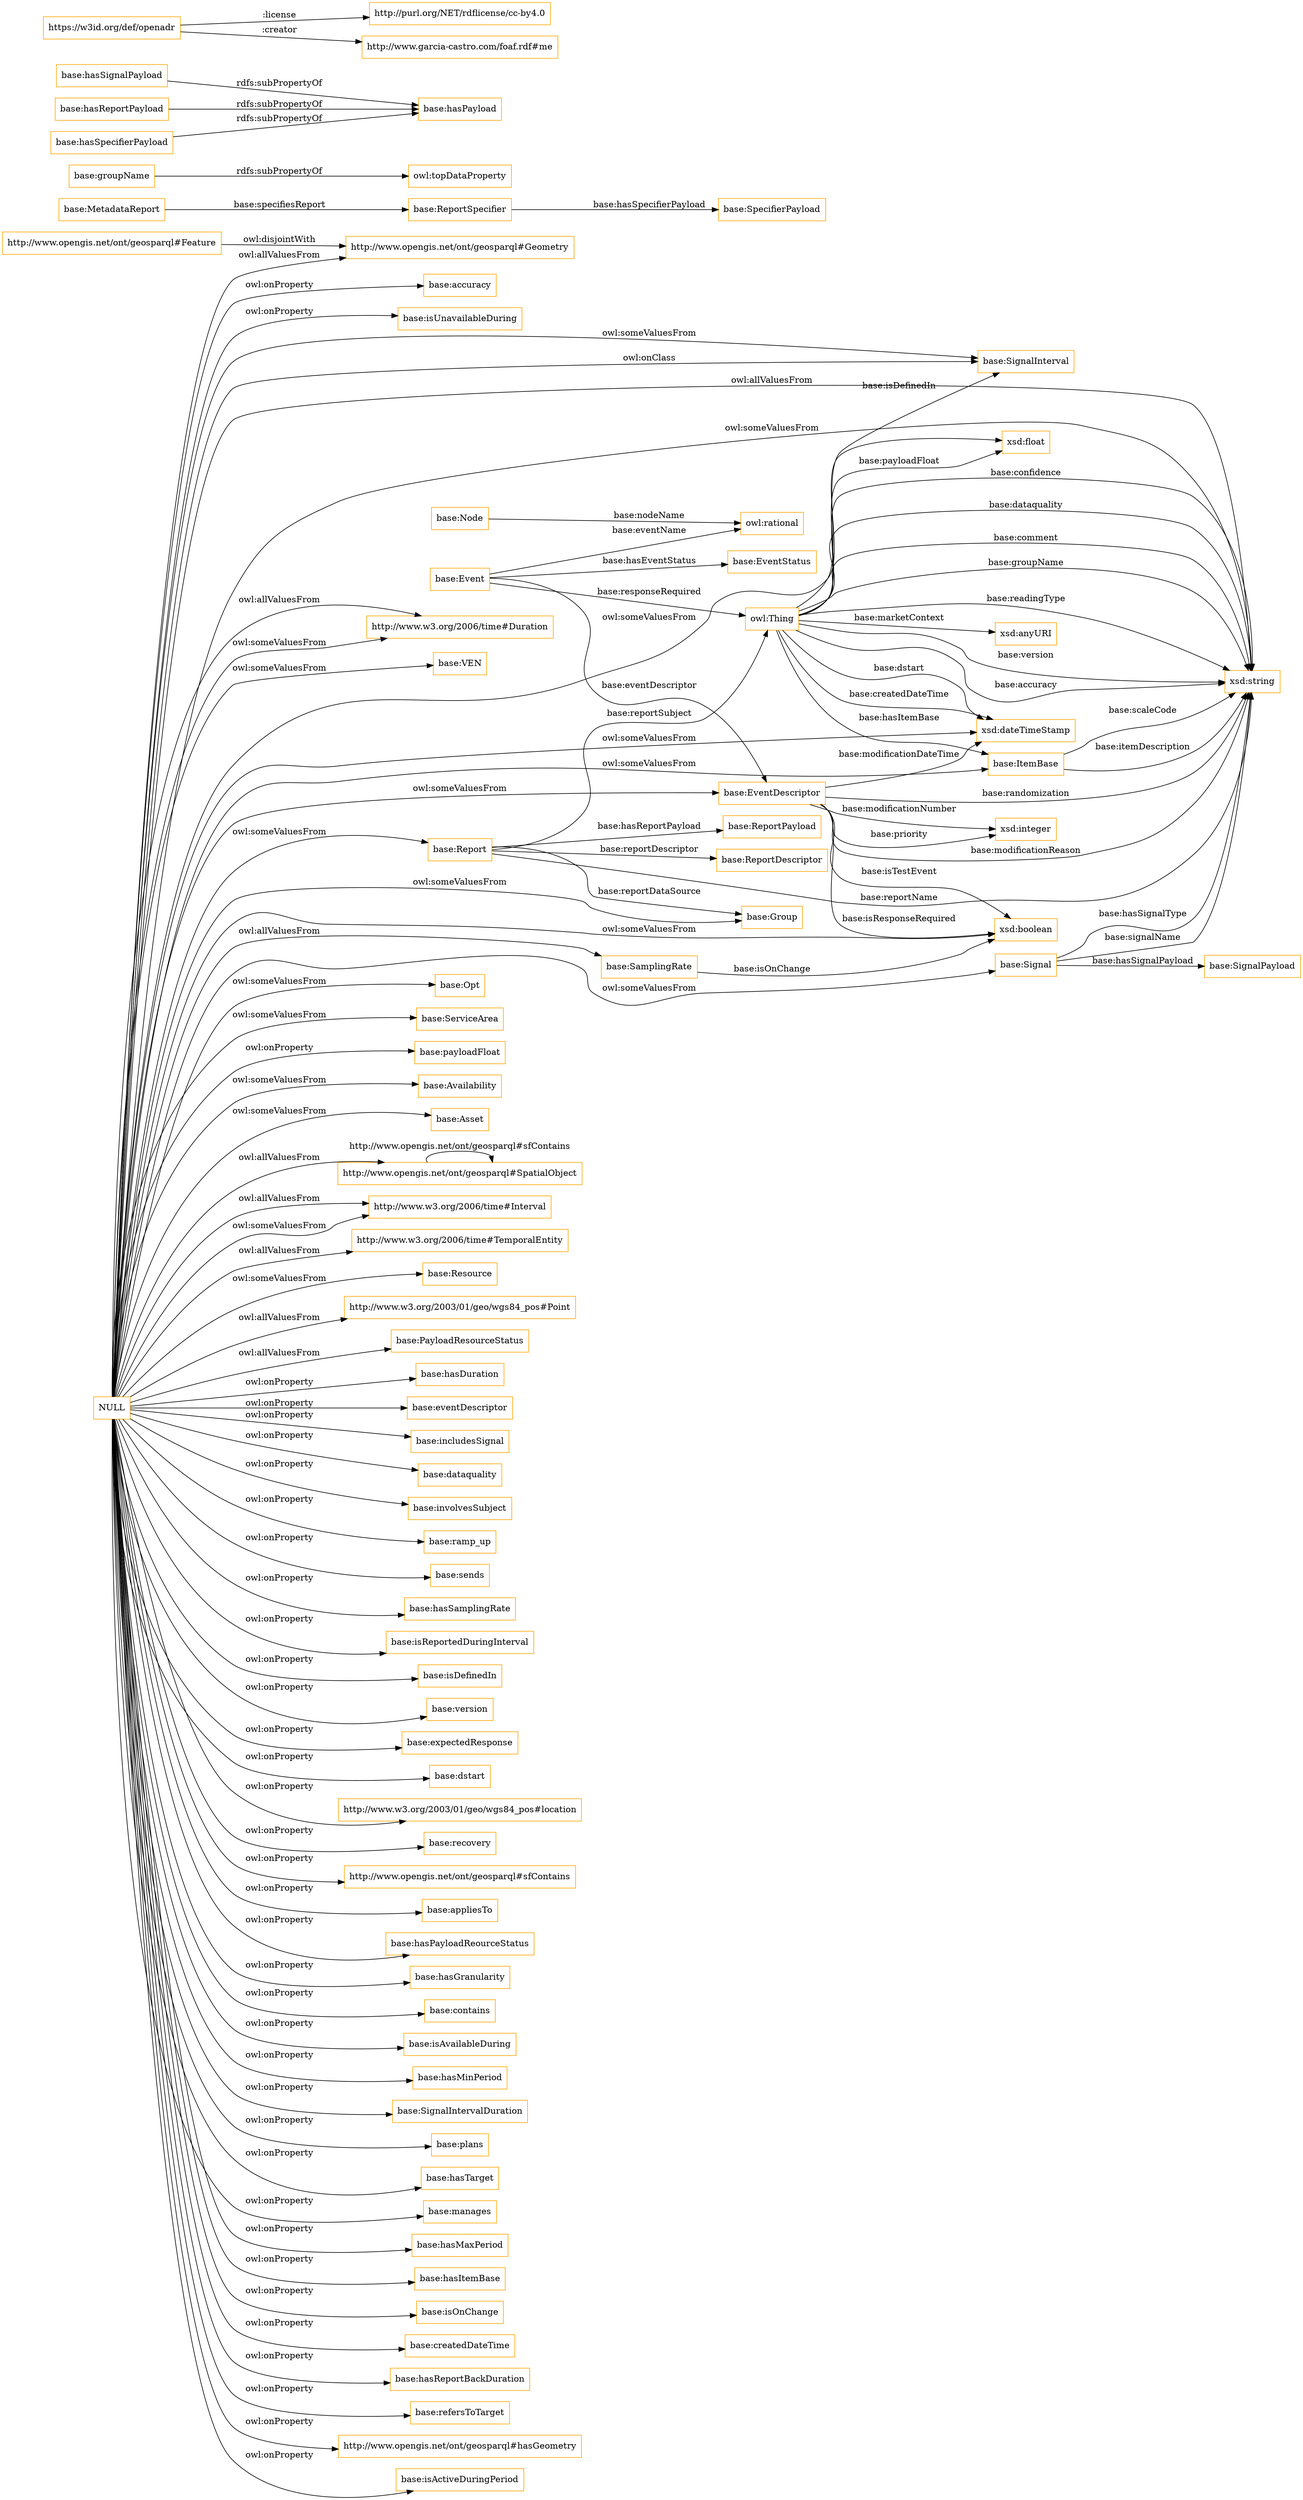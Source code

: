 digraph ar2dtool_diagram { 
rankdir=LR;
size="1501"
node [shape = rectangle, color="orange"]; "base:SignalInterval" "http://www.w3.org/2006/time#Duration" "base:VEN" "base:Signal" "base:Opt" "base:ItemBase" "base:EventStatus" "base:ReportSpecifier" "base:ServiceArea" "base:ReportDescriptor" "base:SamplingRate" "base:Group" "base:Node" "http://www.opengis.net/ont/geosparql#Geometry" "base:Availability" "base:Asset" "base:SpecifierPayload" "http://www.opengis.net/ont/geosparql#SpatialObject" "base:Event" "http://www.w3.org/2006/time#Interval" "http://www.w3.org/2006/time#TemporalEntity" "base:SignalPayload" "base:Resource" "base:EventDescriptor" "http://www.opengis.net/ont/geosparql#Feature" "base:ReportPayload" "http://www.w3.org/2003/01/geo/wgs84_pos#Point" "base:MetadataReport" "base:PayloadResourceStatus" "base:Report" ; /*classes style*/
	"http://www.opengis.net/ont/geosparql#Feature" -> "http://www.opengis.net/ont/geosparql#Geometry" [ label = "owl:disjointWith" ];
	"base:groupName" -> "owl:topDataProperty" [ label = "rdfs:subPropertyOf" ];
	"NULL" -> "base:hasDuration" [ label = "owl:onProperty" ];
	"NULL" -> "base:Signal" [ label = "owl:someValuesFrom" ];
	"NULL" -> "base:eventDescriptor" [ label = "owl:onProperty" ];
	"NULL" -> "base:includesSignal" [ label = "owl:onProperty" ];
	"NULL" -> "base:Resource" [ label = "owl:someValuesFrom" ];
	"NULL" -> "http://www.w3.org/2006/time#TemporalEntity" [ label = "owl:allValuesFrom" ];
	"NULL" -> "base:dataquality" [ label = "owl:onProperty" ];
	"NULL" -> "xsd:float" [ label = "owl:someValuesFrom" ];
	"NULL" -> "base:involvesSubject" [ label = "owl:onProperty" ];
	"NULL" -> "base:ramp_up" [ label = "owl:onProperty" ];
	"NULL" -> "xsd:string" [ label = "owl:allValuesFrom" ];
	"NULL" -> "base:sends" [ label = "owl:onProperty" ];
	"NULL" -> "xsd:dateTimeStamp" [ label = "owl:someValuesFrom" ];
	"NULL" -> "base:hasSamplingRate" [ label = "owl:onProperty" ];
	"NULL" -> "http://www.w3.org/2006/time#Duration" [ label = "owl:someValuesFrom" ];
	"NULL" -> "base:isReportedDuringInterval" [ label = "owl:onProperty" ];
	"NULL" -> "base:EventDescriptor" [ label = "owl:someValuesFrom" ];
	"NULL" -> "base:isDefinedIn" [ label = "owl:onProperty" ];
	"NULL" -> "xsd:boolean" [ label = "owl:someValuesFrom" ];
	"NULL" -> "base:version" [ label = "owl:onProperty" ];
	"NULL" -> "base:expectedResponse" [ label = "owl:onProperty" ];
	"NULL" -> "base:Availability" [ label = "owl:someValuesFrom" ];
	"NULL" -> "base:dstart" [ label = "owl:onProperty" ];
	"NULL" -> "http://www.w3.org/2003/01/geo/wgs84_pos#location" [ label = "owl:onProperty" ];
	"NULL" -> "base:recovery" [ label = "owl:onProperty" ];
	"NULL" -> "http://www.w3.org/2006/time#Interval" [ label = "owl:allValuesFrom" ];
	"NULL" -> "http://www.opengis.net/ont/geosparql#sfContains" [ label = "owl:onProperty" ];
	"NULL" -> "base:appliesTo" [ label = "owl:onProperty" ];
	"NULL" -> "base:hasPayloadReourceStatus" [ label = "owl:onProperty" ];
	"NULL" -> "base:hasGranularity" [ label = "owl:onProperty" ];
	"NULL" -> "base:contains" [ label = "owl:onProperty" ];
	"NULL" -> "base:isAvailableDuring" [ label = "owl:onProperty" ];
	"NULL" -> "base:hasMinPeriod" [ label = "owl:onProperty" ];
	"NULL" -> "base:Report" [ label = "owl:someValuesFrom" ];
	"NULL" -> "base:SamplingRate" [ label = "owl:allValuesFrom" ];
	"NULL" -> "http://www.opengis.net/ont/geosparql#SpatialObject" [ label = "owl:allValuesFrom" ];
	"NULL" -> "base:SignalIntervalDuration" [ label = "owl:onProperty" ];
	"NULL" -> "base:plans" [ label = "owl:onProperty" ];
	"NULL" -> "base:hasTarget" [ label = "owl:onProperty" ];
	"NULL" -> "http://www.w3.org/2003/01/geo/wgs84_pos#Point" [ label = "owl:allValuesFrom" ];
	"NULL" -> "base:ItemBase" [ label = "owl:someValuesFrom" ];
	"NULL" -> "base:manages" [ label = "owl:onProperty" ];
	"NULL" -> "base:hasMaxPeriod" [ label = "owl:onProperty" ];
	"NULL" -> "base:ServiceArea" [ label = "owl:someValuesFrom" ];
	"NULL" -> "http://www.opengis.net/ont/geosparql#Geometry" [ label = "owl:allValuesFrom" ];
	"NULL" -> "base:hasItemBase" [ label = "owl:onProperty" ];
	"NULL" -> "base:isOnChange" [ label = "owl:onProperty" ];
	"NULL" -> "base:VEN" [ label = "owl:someValuesFrom" ];
	"NULL" -> "base:SignalInterval" [ label = "owl:someValuesFrom" ];
	"NULL" -> "base:PayloadResourceStatus" [ label = "owl:allValuesFrom" ];
	"NULL" -> "base:createdDateTime" [ label = "owl:onProperty" ];
	"NULL" -> "http://www.w3.org/2006/time#Duration" [ label = "owl:allValuesFrom" ];
	"NULL" -> "base:hasReportBackDuration" [ label = "owl:onProperty" ];
	"NULL" -> "base:refersToTarget" [ label = "owl:onProperty" ];
	"NULL" -> "base:Opt" [ label = "owl:someValuesFrom" ];
	"NULL" -> "base:Group" [ label = "owl:someValuesFrom" ];
	"NULL" -> "http://www.opengis.net/ont/geosparql#hasGeometry" [ label = "owl:onProperty" ];
	"NULL" -> "base:Asset" [ label = "owl:someValuesFrom" ];
	"NULL" -> "base:isActiveDuringPeriod" [ label = "owl:onProperty" ];
	"NULL" -> "base:accuracy" [ label = "owl:onProperty" ];
	"NULL" -> "http://www.w3.org/2006/time#Interval" [ label = "owl:someValuesFrom" ];
	"NULL" -> "base:isUnavailableDuring" [ label = "owl:onProperty" ];
	"NULL" -> "base:SignalInterval" [ label = "owl:onClass" ];
	"NULL" -> "xsd:string" [ label = "owl:someValuesFrom" ];
	"NULL" -> "base:payloadFloat" [ label = "owl:onProperty" ];
	"base:hasSignalPayload" -> "base:hasPayload" [ label = "rdfs:subPropertyOf" ];
	"base:hasReportPayload" -> "base:hasPayload" [ label = "rdfs:subPropertyOf" ];
	"https://w3id.org/def/openadr" -> "http://purl.org/NET/rdflicense/cc-by4.0" [ label = ":license" ];
	"https://w3id.org/def/openadr" -> "http://www.garcia-castro.com/foaf.rdf#me" [ label = ":creator" ];
	"base:hasSpecifierPayload" -> "base:hasPayload" [ label = "rdfs:subPropertyOf" ];
	"owl:Thing" -> "xsd:string" [ label = "base:confidence" ];
	"owl:Thing" -> "xsd:dateTimeStamp" [ label = "base:dstart" ];
	"base:Report" -> "owl:Thing" [ label = "base:reportSubject" ];
	"owl:Thing" -> "xsd:string" [ label = "base:dataquality" ];
	"base:Signal" -> "xsd:string" [ label = "base:signalName" ];
	"owl:Thing" -> "base:ItemBase" [ label = "base:hasItemBase" ];
	"owl:Thing" -> "xsd:string" [ label = "base:comment" ];
	"base:EventDescriptor" -> "xsd:dateTimeStamp" [ label = "base:modificationDateTime" ];
	"owl:Thing" -> "xsd:float" [ label = "base:payloadFloat" ];
	"http://www.opengis.net/ont/geosparql#SpatialObject" -> "http://www.opengis.net/ont/geosparql#SpatialObject" [ label = "http://www.opengis.net/ont/geosparql#sfContains" ];
	"base:Event" -> "owl:Thing" [ label = "base:responseRequired" ];
	"owl:Thing" -> "xsd:string" [ label = "base:groupName" ];
	"owl:Thing" -> "xsd:anyURI" [ label = "base:marketContext" ];
	"base:EventDescriptor" -> "xsd:integer" [ label = "base:modificationNumber" ];
	"base:EventDescriptor" -> "xsd:boolean" [ label = "base:isResponseRequired" ];
	"owl:Thing" -> "xsd:string" [ label = "base:readingType" ];
	"base:EventDescriptor" -> "xsd:boolean" [ label = "base:isTestEvent" ];
	"owl:Thing" -> "xsd:dateTimeStamp" [ label = "base:createdDateTime" ];
	"base:Event" -> "base:EventDescriptor" [ label = "base:eventDescriptor" ];
	"base:Report" -> "xsd:string" [ label = "base:reportName" ];
	"base:Signal" -> "base:SignalPayload" [ label = "base:hasSignalPayload" ];
	"base:Event" -> "base:EventStatus" [ label = "base:hasEventStatus" ];
	"base:MetadataReport" -> "base:ReportSpecifier" [ label = "base:specifiesReport" ];
	"base:Node" -> "owl:rational" [ label = "base:nodeName" ];
	"base:SamplingRate" -> "xsd:boolean" [ label = "base:isOnChange" ];
	"owl:Thing" -> "xsd:string" [ label = "base:version" ];
	"base:EventDescriptor" -> "xsd:string" [ label = "base:modificationReason" ];
	"base:Report" -> "base:ReportDescriptor" [ label = "base:reportDescriptor" ];
	"base:Report" -> "base:Group" [ label = "base:reportDataSource" ];
	"base:Signal" -> "xsd:string" [ label = "base:hasSignalType" ];
	"base:ItemBase" -> "xsd:string" [ label = "base:scaleCode" ];
	"owl:Thing" -> "base:SignalInterval" [ label = "base:isDefinedIn" ];
	"base:Report" -> "base:ReportPayload" [ label = "base:hasReportPayload" ];
	"base:Event" -> "owl:rational" [ label = "base:eventName" ];
	"base:ReportSpecifier" -> "base:SpecifierPayload" [ label = "base:hasSpecifierPayload" ];
	"base:EventDescriptor" -> "xsd:string" [ label = "base:randomization" ];
	"owl:Thing" -> "xsd:string" [ label = "base:accuracy" ];
	"base:EventDescriptor" -> "xsd:integer" [ label = "base:priority" ];
	"base:ItemBase" -> "xsd:string" [ label = "base:itemDescription" ];

}
